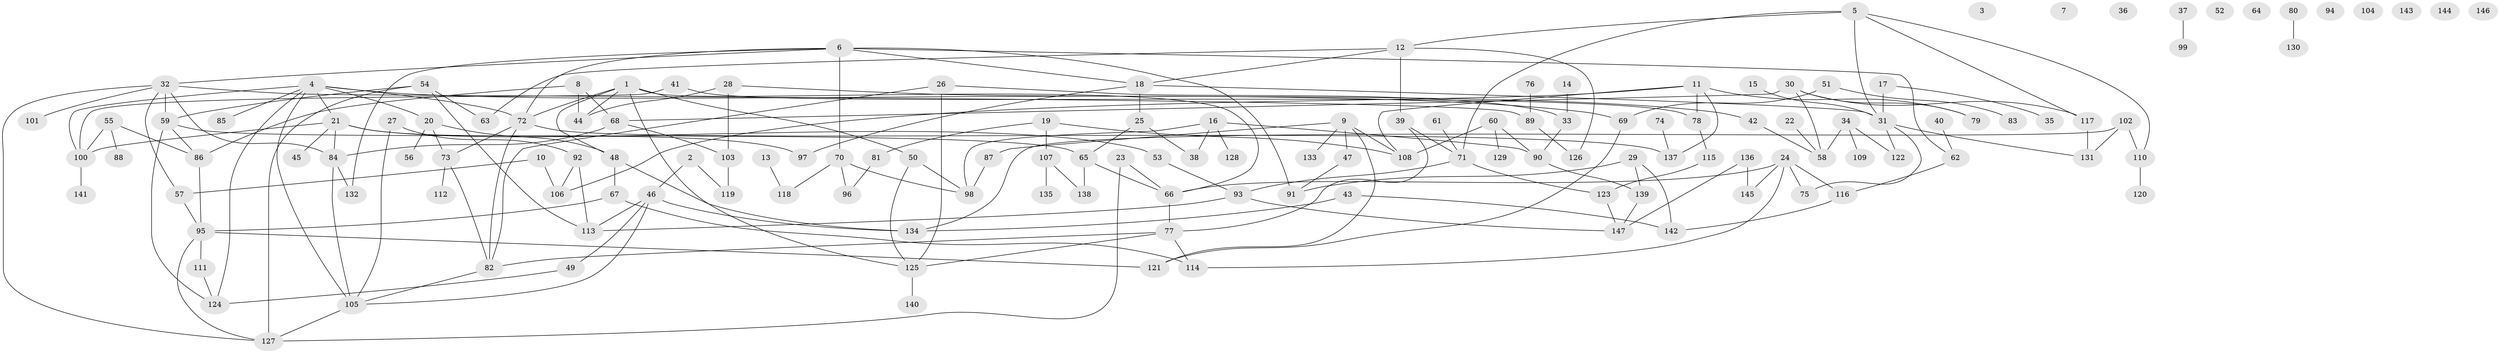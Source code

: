 // Generated by graph-tools (version 1.1) at 2025/25/03/09/25 03:25:24]
// undirected, 147 vertices, 204 edges
graph export_dot {
graph [start="1"]
  node [color=gray90,style=filled];
  1;
  2;
  3;
  4;
  5;
  6;
  7;
  8;
  9;
  10;
  11;
  12;
  13;
  14;
  15;
  16;
  17;
  18;
  19;
  20;
  21;
  22;
  23;
  24;
  25;
  26;
  27;
  28;
  29;
  30;
  31;
  32;
  33;
  34;
  35;
  36;
  37;
  38;
  39;
  40;
  41;
  42;
  43;
  44;
  45;
  46;
  47;
  48;
  49;
  50;
  51;
  52;
  53;
  54;
  55;
  56;
  57;
  58;
  59;
  60;
  61;
  62;
  63;
  64;
  65;
  66;
  67;
  68;
  69;
  70;
  71;
  72;
  73;
  74;
  75;
  76;
  77;
  78;
  79;
  80;
  81;
  82;
  83;
  84;
  85;
  86;
  87;
  88;
  89;
  90;
  91;
  92;
  93;
  94;
  95;
  96;
  97;
  98;
  99;
  100;
  101;
  102;
  103;
  104;
  105;
  106;
  107;
  108;
  109;
  110;
  111;
  112;
  113;
  114;
  115;
  116;
  117;
  118;
  119;
  120;
  121;
  122;
  123;
  124;
  125;
  126;
  127;
  128;
  129;
  130;
  131;
  132;
  133;
  134;
  135;
  136;
  137;
  138;
  139;
  140;
  141;
  142;
  143;
  144;
  145;
  146;
  147;
  1 -- 44;
  1 -- 48;
  1 -- 50;
  1 -- 66;
  1 -- 72;
  1 -- 125;
  2 -- 46;
  2 -- 119;
  4 -- 20;
  4 -- 21;
  4 -- 69;
  4 -- 72;
  4 -- 85;
  4 -- 100;
  4 -- 105;
  4 -- 124;
  5 -- 12;
  5 -- 31;
  5 -- 71;
  5 -- 110;
  5 -- 117;
  6 -- 18;
  6 -- 32;
  6 -- 62;
  6 -- 70;
  6 -- 72;
  6 -- 91;
  6 -- 132;
  8 -- 44;
  8 -- 68;
  8 -- 86;
  9 -- 47;
  9 -- 87;
  9 -- 108;
  9 -- 121;
  9 -- 133;
  10 -- 57;
  10 -- 106;
  11 -- 78;
  11 -- 79;
  11 -- 106;
  11 -- 108;
  11 -- 137;
  12 -- 18;
  12 -- 39;
  12 -- 63;
  12 -- 126;
  13 -- 118;
  14 -- 33;
  15 -- 31;
  16 -- 38;
  16 -- 90;
  16 -- 98;
  16 -- 128;
  17 -- 31;
  17 -- 35;
  18 -- 25;
  18 -- 31;
  18 -- 97;
  19 -- 81;
  19 -- 107;
  19 -- 108;
  20 -- 48;
  20 -- 56;
  20 -- 73;
  21 -- 45;
  21 -- 53;
  21 -- 84;
  21 -- 97;
  21 -- 100;
  22 -- 58;
  23 -- 66;
  23 -- 127;
  24 -- 66;
  24 -- 75;
  24 -- 114;
  24 -- 116;
  24 -- 145;
  25 -- 38;
  25 -- 65;
  26 -- 33;
  26 -- 82;
  26 -- 125;
  27 -- 92;
  27 -- 105;
  28 -- 42;
  28 -- 44;
  28 -- 103;
  29 -- 91;
  29 -- 139;
  29 -- 142;
  30 -- 58;
  30 -- 68;
  30 -- 79;
  30 -- 117;
  31 -- 75;
  31 -- 122;
  31 -- 131;
  32 -- 57;
  32 -- 59;
  32 -- 84;
  32 -- 89;
  32 -- 101;
  32 -- 127;
  33 -- 90;
  34 -- 58;
  34 -- 109;
  34 -- 122;
  37 -- 99;
  39 -- 71;
  39 -- 77;
  40 -- 62;
  41 -- 78;
  41 -- 100;
  42 -- 58;
  43 -- 134;
  43 -- 142;
  46 -- 49;
  46 -- 105;
  46 -- 113;
  46 -- 134;
  47 -- 91;
  48 -- 67;
  48 -- 134;
  49 -- 124;
  50 -- 98;
  50 -- 125;
  51 -- 69;
  51 -- 83;
  53 -- 93;
  54 -- 59;
  54 -- 63;
  54 -- 113;
  54 -- 127;
  55 -- 86;
  55 -- 88;
  55 -- 100;
  57 -- 95;
  59 -- 65;
  59 -- 86;
  59 -- 124;
  60 -- 90;
  60 -- 108;
  60 -- 129;
  61 -- 71;
  62 -- 116;
  65 -- 66;
  65 -- 138;
  66 -- 77;
  67 -- 95;
  67 -- 114;
  68 -- 84;
  68 -- 103;
  69 -- 121;
  70 -- 96;
  70 -- 98;
  70 -- 118;
  71 -- 93;
  71 -- 123;
  72 -- 73;
  72 -- 82;
  72 -- 137;
  73 -- 82;
  73 -- 112;
  74 -- 137;
  76 -- 89;
  77 -- 82;
  77 -- 114;
  77 -- 125;
  78 -- 115;
  80 -- 130;
  81 -- 96;
  82 -- 105;
  84 -- 105;
  84 -- 132;
  86 -- 95;
  87 -- 98;
  89 -- 126;
  90 -- 139;
  92 -- 106;
  92 -- 113;
  93 -- 113;
  93 -- 147;
  95 -- 111;
  95 -- 121;
  95 -- 127;
  100 -- 141;
  102 -- 110;
  102 -- 131;
  102 -- 134;
  103 -- 119;
  105 -- 127;
  107 -- 135;
  107 -- 138;
  110 -- 120;
  111 -- 124;
  115 -- 123;
  116 -- 142;
  117 -- 131;
  123 -- 147;
  125 -- 140;
  136 -- 145;
  136 -- 147;
  139 -- 147;
}
